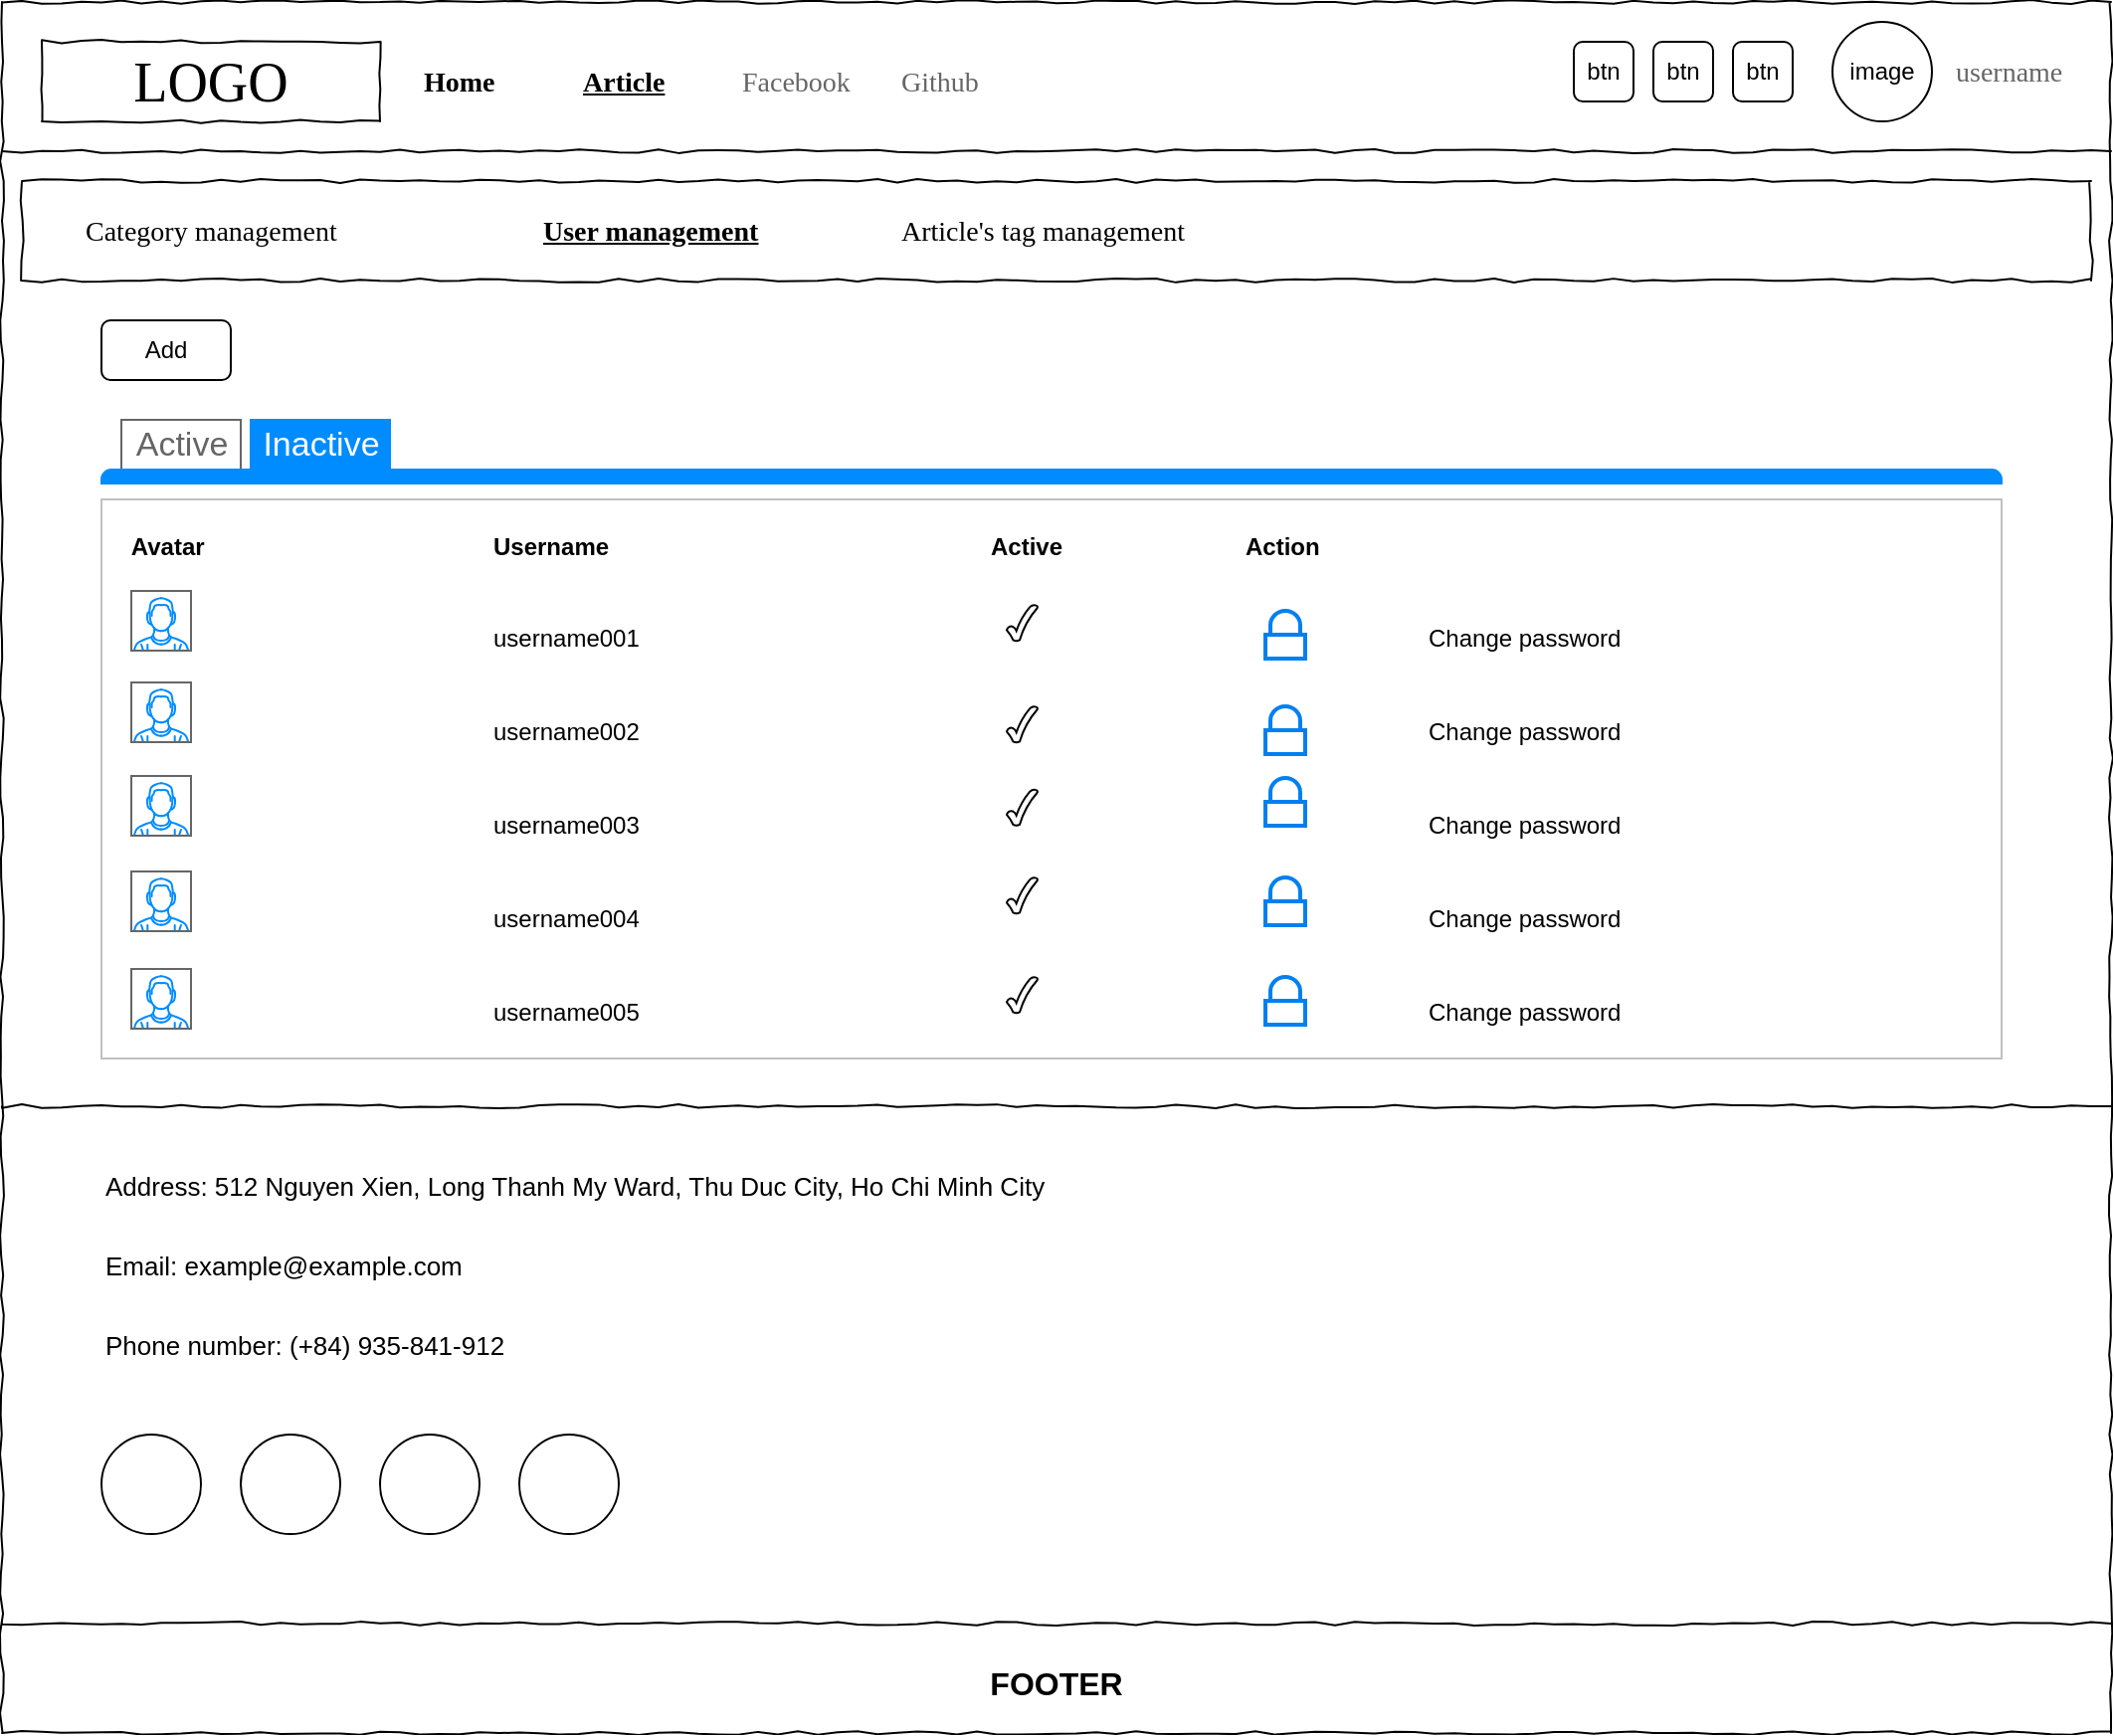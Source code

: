 <mxfile version="20.6.2" type="device"><diagram name="Page-1" id="03018318-947c-dd8e-b7a3-06fadd420f32"><mxGraphModel dx="1531" dy="1464" grid="1" gridSize="10" guides="1" tooltips="1" connect="1" arrows="1" fold="1" page="1" pageScale="1" pageWidth="1169" pageHeight="827" background="none" math="0" shadow="0"><root><mxCell id="0"/><mxCell id="1" parent="0"/><mxCell id="677b7b8949515195-1" value="" style="whiteSpace=wrap;html=1;rounded=0;shadow=0;labelBackgroundColor=none;strokeColor=#000000;strokeWidth=1;fillColor=none;fontFamily=Verdana;fontSize=12;fontColor=#000000;align=center;comic=1;" parent="1" vertex="1"><mxGeometry x="55" y="30" width="1060" height="870" as="geometry"/></mxCell><mxCell id="677b7b8949515195-2" value="LOGO" style="whiteSpace=wrap;html=1;rounded=0;shadow=0;labelBackgroundColor=none;strokeWidth=1;fontFamily=Verdana;fontSize=28;align=center;comic=1;" parent="1" vertex="1"><mxGeometry x="75" y="50" width="170" height="40" as="geometry"/></mxCell><mxCell id="677b7b8949515195-4" value="Home" style="text;html=1;points=[];align=left;verticalAlign=top;spacingTop=-4;fontSize=14;fontFamily=Verdana;fontStyle=1" parent="1" vertex="1"><mxGeometry x="265" y="60" width="60" height="20" as="geometry"/></mxCell><mxCell id="677b7b8949515195-5" value="Article" style="text;html=1;points=[];align=left;verticalAlign=top;spacingTop=-4;fontSize=14;fontFamily=Verdana;fontStyle=5" parent="1" vertex="1"><mxGeometry x="345" y="60" width="60" height="20" as="geometry"/></mxCell><mxCell id="677b7b8949515195-7" value="Github" style="text;html=1;points=[];align=left;verticalAlign=top;spacingTop=-4;fontSize=14;fontFamily=Verdana;fontColor=#666666;" parent="1" vertex="1"><mxGeometry x="505" y="60" width="60" height="20" as="geometry"/></mxCell><mxCell id="677b7b8949515195-9" value="" style="line;strokeWidth=1;html=1;rounded=0;shadow=0;labelBackgroundColor=none;fillColor=none;fontFamily=Verdana;fontSize=14;fontColor=#000000;align=center;comic=1;" parent="1" vertex="1"><mxGeometry x="55" y="100" width="1060" height="10" as="geometry"/></mxCell><mxCell id="677b7b8949515195-10" value="" style="whiteSpace=wrap;html=1;rounded=0;shadow=0;labelBackgroundColor=none;strokeWidth=1;fillColor=none;fontFamily=Verdana;fontSize=12;align=center;comic=1;" parent="1" vertex="1"><mxGeometry x="65" y="120" width="1040" height="50" as="geometry"/></mxCell><mxCell id="677b7b8949515195-11" value="Category management" style="text;html=1;points=[];align=left;verticalAlign=top;spacingTop=-4;fontSize=14;fontFamily=Verdana;fontStyle=0" parent="1" vertex="1"><mxGeometry x="95" y="135" width="60" height="20" as="geometry"/></mxCell><mxCell id="677b7b8949515195-12" value="User management" style="text;html=1;points=[];align=left;verticalAlign=top;spacingTop=-4;fontSize=14;fontFamily=Verdana;fontStyle=5" parent="1" vertex="1"><mxGeometry x="325" y="135" width="60" height="20" as="geometry"/></mxCell><mxCell id="677b7b8949515195-13" value="Article's tag management" style="text;html=1;points=[];align=left;verticalAlign=top;spacingTop=-4;fontSize=14;fontFamily=Verdana" parent="1" vertex="1"><mxGeometry x="505" y="135" width="60" height="20" as="geometry"/></mxCell><mxCell id="m5TlFS0VJs0P4WN3rbQY-3" value="&lt;span style=&quot;&quot;&gt;image&lt;/span&gt;" style="ellipse;whiteSpace=wrap;html=1;aspect=fixed;fontColor=#000000;labelBackgroundColor=#FFFFFF;fillColor=none;" parent="1" vertex="1"><mxGeometry x="975" y="40" width="50" height="50" as="geometry"/></mxCell><mxCell id="m5TlFS0VJs0P4WN3rbQY-1" value="Facebook" style="text;html=1;points=[];align=left;verticalAlign=top;spacingTop=-4;fontSize=14;fontFamily=Verdana;fontColor=#666666;" parent="1" vertex="1"><mxGeometry x="425" y="60" width="60" height="20" as="geometry"/></mxCell><mxCell id="m5TlFS0VJs0P4WN3rbQY-4" value="username" style="text;html=1;points=[];align=left;verticalAlign=top;spacingTop=-4;fontSize=14;fontFamily=Verdana;fontColor=#666666;" parent="1" vertex="1"><mxGeometry x="1035" y="55" width="60" height="20" as="geometry"/></mxCell><mxCell id="m5TlFS0VJs0P4WN3rbQY-28" value="" style="line;strokeWidth=1;html=1;rounded=0;shadow=0;labelBackgroundColor=none;fillColor=none;fontFamily=Verdana;fontSize=14;fontColor=#000000;align=center;comic=1;" parent="1" vertex="1"><mxGeometry x="55" y="580" width="1060" height="10" as="geometry"/></mxCell><mxCell id="m5TlFS0VJs0P4WN3rbQY-29" value="" style="line;strokeWidth=1;html=1;rounded=0;shadow=0;labelBackgroundColor=none;fillColor=none;fontFamily=Verdana;fontSize=14;fontColor=#000000;align=center;comic=1;" parent="1" vertex="1"><mxGeometry x="55" y="840" width="1060" height="10" as="geometry"/></mxCell><mxCell id="m5TlFS0VJs0P4WN3rbQY-30" value="" style="ellipse;whiteSpace=wrap;html=1;aspect=fixed;labelBackgroundColor=none;fontSize=18;fontColor=default;fillColor=none;" parent="1" vertex="1"><mxGeometry x="105" y="750" width="50" height="50" as="geometry"/></mxCell><mxCell id="m5TlFS0VJs0P4WN3rbQY-31" value="" style="ellipse;whiteSpace=wrap;html=1;aspect=fixed;labelBackgroundColor=none;fontSize=18;fontColor=default;fillColor=none;" parent="1" vertex="1"><mxGeometry x="175" y="750" width="50" height="50" as="geometry"/></mxCell><mxCell id="m5TlFS0VJs0P4WN3rbQY-32" value="" style="ellipse;whiteSpace=wrap;html=1;aspect=fixed;labelBackgroundColor=none;fontSize=18;fontColor=default;fillColor=none;" parent="1" vertex="1"><mxGeometry x="315" y="750" width="50" height="50" as="geometry"/></mxCell><mxCell id="m5TlFS0VJs0P4WN3rbQY-33" value="" style="ellipse;whiteSpace=wrap;html=1;aspect=fixed;labelBackgroundColor=none;fontSize=18;fontColor=default;fillColor=none;" parent="1" vertex="1"><mxGeometry x="245" y="750" width="50" height="50" as="geometry"/></mxCell><mxCell id="m5TlFS0VJs0P4WN3rbQY-34" value="Address: 512 Nguyen Xien, Long Thanh My Ward, Thu Duc City, Ho Chi Minh City" style="text;html=1;strokeColor=none;fillColor=none;align=left;verticalAlign=middle;whiteSpace=wrap;rounded=0;labelBackgroundColor=none;fontSize=13;fontColor=default;" parent="1" vertex="1"><mxGeometry x="105" y="610" width="780" height="30" as="geometry"/></mxCell><mxCell id="m5TlFS0VJs0P4WN3rbQY-35" value="Email: example@example.com" style="text;html=1;strokeColor=none;fillColor=none;align=left;verticalAlign=middle;whiteSpace=wrap;rounded=0;labelBackgroundColor=none;fontSize=13;fontColor=default;" parent="1" vertex="1"><mxGeometry x="105" y="650" width="780" height="30" as="geometry"/></mxCell><mxCell id="m5TlFS0VJs0P4WN3rbQY-36" value="Phone number: (+84) 935-841-912" style="text;html=1;strokeColor=none;fillColor=none;align=left;verticalAlign=middle;whiteSpace=wrap;rounded=0;labelBackgroundColor=none;fontSize=13;fontColor=default;" parent="1" vertex="1"><mxGeometry x="105" y="690" width="780" height="30" as="geometry"/></mxCell><mxCell id="m5TlFS0VJs0P4WN3rbQY-37" value="FOOTER" style="text;html=1;strokeColor=none;fillColor=none;align=center;verticalAlign=middle;whiteSpace=wrap;rounded=0;labelBackgroundColor=none;fontSize=16;fontColor=default;fontStyle=1" parent="1" vertex="1"><mxGeometry x="555" y="860" width="60" height="30" as="geometry"/></mxCell><mxCell id="y3OLTXR0EDxjqYJ4_taz-1" value="btn" style="rounded=1;whiteSpace=wrap;html=1;" parent="1" vertex="1"><mxGeometry x="925" y="50" width="30" height="30" as="geometry"/></mxCell><mxCell id="y3OLTXR0EDxjqYJ4_taz-4" value="btn" style="rounded=1;whiteSpace=wrap;html=1;" parent="1" vertex="1"><mxGeometry x="885" y="50" width="30" height="30" as="geometry"/></mxCell><mxCell id="y3OLTXR0EDxjqYJ4_taz-5" value="btn" style="rounded=1;whiteSpace=wrap;html=1;" parent="1" vertex="1"><mxGeometry x="845" y="50" width="30" height="30" as="geometry"/></mxCell><mxCell id="HlGANtT1pialSmhIvG0--11" value="" style="childLayout=tableLayout;recursiveResize=0;shadow=0;fillColor=none;strokeColor=#C0C0C0;" parent="1" vertex="1"><mxGeometry x="105" y="280" width="955" height="281" as="geometry"/></mxCell><mxCell id="HlGANtT1pialSmhIvG0--12" value="" style="shape=tableRow;horizontal=0;startSize=0;swimlaneHead=0;swimlaneBody=0;top=0;left=0;bottom=0;right=0;dropTarget=0;collapsible=0;recursiveResize=0;expand=0;fontStyle=0;fillColor=none;" parent="HlGANtT1pialSmhIvG0--11" vertex="1"><mxGeometry width="955" height="47" as="geometry"/></mxCell><mxCell id="HlGANtT1pialSmhIvG0--13" value="&amp;nbsp; &amp;nbsp; Avatar" style="connectable=0;recursiveResize=0;strokeColor=none;fillColor=none;align=left;whiteSpace=wrap;html=1;fontStyle=1" parent="HlGANtT1pialSmhIvG0--12" vertex="1"><mxGeometry width="195" height="47" as="geometry"><mxRectangle width="195" height="47" as="alternateBounds"/></mxGeometry></mxCell><mxCell id="HlGANtT1pialSmhIvG0--14" value="Username" style="connectable=0;recursiveResize=0;strokeColor=none;fillColor=none;align=left;whiteSpace=wrap;html=1;fontStyle=1" parent="HlGANtT1pialSmhIvG0--12" vertex="1"><mxGeometry x="195" width="250" height="47" as="geometry"><mxRectangle width="250" height="47" as="alternateBounds"/></mxGeometry></mxCell><mxCell id="HlGANtT1pialSmhIvG0--15" value="Active" style="connectable=0;recursiveResize=0;strokeColor=none;fillColor=none;align=left;whiteSpace=wrap;html=1;fontStyle=1" parent="HlGANtT1pialSmhIvG0--12" vertex="1"><mxGeometry x="445" width="128" height="47" as="geometry"><mxRectangle width="128" height="47" as="alternateBounds"/></mxGeometry></mxCell><mxCell id="3bO5ryuiqfTbRtgTmYdc-7" value="Action" style="connectable=0;recursiveResize=0;strokeColor=none;fillColor=none;align=left;whiteSpace=wrap;html=1;fontStyle=1" parent="HlGANtT1pialSmhIvG0--12" vertex="1"><mxGeometry x="573" width="92" height="47" as="geometry"><mxRectangle width="92" height="47" as="alternateBounds"/></mxGeometry></mxCell><mxCell id="3bO5ryuiqfTbRtgTmYdc-1" style="connectable=0;recursiveResize=0;strokeColor=none;fillColor=none;align=left;whiteSpace=wrap;html=1;fontStyle=1" parent="HlGANtT1pialSmhIvG0--12" vertex="1"><mxGeometry x="665" width="290" height="47" as="geometry"><mxRectangle width="290" height="47" as="alternateBounds"/></mxGeometry></mxCell><mxCell id="HlGANtT1pialSmhIvG0--16" style="shape=tableRow;horizontal=0;startSize=0;swimlaneHead=0;swimlaneBody=0;top=0;left=0;bottom=0;right=0;dropTarget=0;collapsible=0;recursiveResize=0;expand=0;fontStyle=0;fillColor=none;" parent="HlGANtT1pialSmhIvG0--11" vertex="1"><mxGeometry y="47" width="955" height="46" as="geometry"/></mxCell><mxCell id="HlGANtT1pialSmhIvG0--17" value="" style="connectable=0;recursiveResize=0;strokeColor=none;fillColor=none;align=left;whiteSpace=wrap;html=1;" parent="HlGANtT1pialSmhIvG0--16" vertex="1"><mxGeometry width="195" height="46" as="geometry"><mxRectangle width="195" height="46" as="alternateBounds"/></mxGeometry></mxCell><mxCell id="HlGANtT1pialSmhIvG0--18" value="username001" style="connectable=0;recursiveResize=0;strokeColor=none;fillColor=none;align=left;whiteSpace=wrap;html=1;" parent="HlGANtT1pialSmhIvG0--16" vertex="1"><mxGeometry x="195" width="250" height="46" as="geometry"><mxRectangle width="250" height="46" as="alternateBounds"/></mxGeometry></mxCell><mxCell id="HlGANtT1pialSmhIvG0--19" value="" style="connectable=0;recursiveResize=0;strokeColor=none;fillColor=none;align=left;whiteSpace=wrap;html=1;" parent="HlGANtT1pialSmhIvG0--16" vertex="1"><mxGeometry x="445" width="128" height="46" as="geometry"><mxRectangle width="128" height="46" as="alternateBounds"/></mxGeometry></mxCell><mxCell id="3bO5ryuiqfTbRtgTmYdc-8" style="connectable=0;recursiveResize=0;strokeColor=none;fillColor=none;align=left;whiteSpace=wrap;html=1;" parent="HlGANtT1pialSmhIvG0--16" vertex="1"><mxGeometry x="573" width="92" height="46" as="geometry"><mxRectangle width="92" height="46" as="alternateBounds"/></mxGeometry></mxCell><mxCell id="3bO5ryuiqfTbRtgTmYdc-2" value="Change password" style="connectable=0;recursiveResize=0;strokeColor=none;fillColor=none;align=left;whiteSpace=wrap;html=1;" parent="HlGANtT1pialSmhIvG0--16" vertex="1"><mxGeometry x="665" width="290" height="46" as="geometry"><mxRectangle width="290" height="46" as="alternateBounds"/></mxGeometry></mxCell><mxCell id="HlGANtT1pialSmhIvG0--20" style="shape=tableRow;horizontal=0;startSize=0;swimlaneHead=0;swimlaneBody=0;top=0;left=0;bottom=0;right=0;dropTarget=0;collapsible=0;recursiveResize=0;expand=0;fontStyle=0;fillColor=none;" parent="HlGANtT1pialSmhIvG0--11" vertex="1"><mxGeometry y="93" width="955" height="47" as="geometry"/></mxCell><mxCell id="HlGANtT1pialSmhIvG0--21" value="" style="connectable=0;recursiveResize=0;strokeColor=none;fillColor=none;align=left;whiteSpace=wrap;html=1;" parent="HlGANtT1pialSmhIvG0--20" vertex="1"><mxGeometry width="195" height="47" as="geometry"><mxRectangle width="195" height="47" as="alternateBounds"/></mxGeometry></mxCell><mxCell id="HlGANtT1pialSmhIvG0--22" value="username002" style="connectable=0;recursiveResize=0;strokeColor=none;fillColor=none;align=left;whiteSpace=wrap;html=1;" parent="HlGANtT1pialSmhIvG0--20" vertex="1"><mxGeometry x="195" width="250" height="47" as="geometry"><mxRectangle width="250" height="47" as="alternateBounds"/></mxGeometry></mxCell><mxCell id="HlGANtT1pialSmhIvG0--23" value="" style="connectable=0;recursiveResize=0;strokeColor=none;fillColor=none;align=left;whiteSpace=wrap;html=1;" parent="HlGANtT1pialSmhIvG0--20" vertex="1"><mxGeometry x="445" width="128" height="47" as="geometry"><mxRectangle width="128" height="47" as="alternateBounds"/></mxGeometry></mxCell><mxCell id="3bO5ryuiqfTbRtgTmYdc-9" style="connectable=0;recursiveResize=0;strokeColor=none;fillColor=none;align=left;whiteSpace=wrap;html=1;" parent="HlGANtT1pialSmhIvG0--20" vertex="1"><mxGeometry x="573" width="92" height="47" as="geometry"><mxRectangle width="92" height="47" as="alternateBounds"/></mxGeometry></mxCell><mxCell id="3bO5ryuiqfTbRtgTmYdc-3" value="Change password" style="connectable=0;recursiveResize=0;strokeColor=none;fillColor=none;align=left;whiteSpace=wrap;html=1;" parent="HlGANtT1pialSmhIvG0--20" vertex="1"><mxGeometry x="665" width="290" height="47" as="geometry"><mxRectangle width="290" height="47" as="alternateBounds"/></mxGeometry></mxCell><mxCell id="HlGANtT1pialSmhIvG0--28" style="shape=tableRow;horizontal=0;startSize=0;swimlaneHead=0;swimlaneBody=0;top=0;left=0;bottom=0;right=0;dropTarget=0;collapsible=0;recursiveResize=0;expand=0;fontStyle=0;fillColor=none;" parent="HlGANtT1pialSmhIvG0--11" vertex="1"><mxGeometry y="140" width="955" height="47" as="geometry"/></mxCell><mxCell id="HlGANtT1pialSmhIvG0--29" value="" style="connectable=0;recursiveResize=0;strokeColor=none;fillColor=none;align=left;whiteSpace=wrap;html=1;" parent="HlGANtT1pialSmhIvG0--28" vertex="1"><mxGeometry width="195" height="47" as="geometry"><mxRectangle width="195" height="47" as="alternateBounds"/></mxGeometry></mxCell><mxCell id="HlGANtT1pialSmhIvG0--30" value="username003" style="connectable=0;recursiveResize=0;strokeColor=none;fillColor=none;align=left;whiteSpace=wrap;html=1;" parent="HlGANtT1pialSmhIvG0--28" vertex="1"><mxGeometry x="195" width="250" height="47" as="geometry"><mxRectangle width="250" height="47" as="alternateBounds"/></mxGeometry></mxCell><mxCell id="HlGANtT1pialSmhIvG0--31" value="" style="connectable=0;recursiveResize=0;strokeColor=none;fillColor=none;align=left;whiteSpace=wrap;html=1;" parent="HlGANtT1pialSmhIvG0--28" vertex="1"><mxGeometry x="445" width="128" height="47" as="geometry"><mxRectangle width="128" height="47" as="alternateBounds"/></mxGeometry></mxCell><mxCell id="3bO5ryuiqfTbRtgTmYdc-10" style="connectable=0;recursiveResize=0;strokeColor=none;fillColor=none;align=left;whiteSpace=wrap;html=1;" parent="HlGANtT1pialSmhIvG0--28" vertex="1"><mxGeometry x="573" width="92" height="47" as="geometry"><mxRectangle width="92" height="47" as="alternateBounds"/></mxGeometry></mxCell><mxCell id="3bO5ryuiqfTbRtgTmYdc-4" value="Change password" style="connectable=0;recursiveResize=0;strokeColor=none;fillColor=none;align=left;whiteSpace=wrap;html=1;" parent="HlGANtT1pialSmhIvG0--28" vertex="1"><mxGeometry x="665" width="290" height="47" as="geometry"><mxRectangle width="290" height="47" as="alternateBounds"/></mxGeometry></mxCell><mxCell id="HlGANtT1pialSmhIvG0--32" style="shape=tableRow;horizontal=0;startSize=0;swimlaneHead=0;swimlaneBody=0;top=0;left=0;bottom=0;right=0;dropTarget=0;collapsible=0;recursiveResize=0;expand=0;fontStyle=0;fillColor=none;" parent="HlGANtT1pialSmhIvG0--11" vertex="1"><mxGeometry y="187" width="955" height="47" as="geometry"/></mxCell><mxCell id="HlGANtT1pialSmhIvG0--33" value="" style="connectable=0;recursiveResize=0;strokeColor=none;fillColor=none;align=left;whiteSpace=wrap;html=1;" parent="HlGANtT1pialSmhIvG0--32" vertex="1"><mxGeometry width="195" height="47" as="geometry"><mxRectangle width="195" height="47" as="alternateBounds"/></mxGeometry></mxCell><mxCell id="HlGANtT1pialSmhIvG0--34" value="username004" style="connectable=0;recursiveResize=0;strokeColor=none;fillColor=none;align=left;whiteSpace=wrap;html=1;" parent="HlGANtT1pialSmhIvG0--32" vertex="1"><mxGeometry x="195" width="250" height="47" as="geometry"><mxRectangle width="250" height="47" as="alternateBounds"/></mxGeometry></mxCell><mxCell id="HlGANtT1pialSmhIvG0--35" value="" style="connectable=0;recursiveResize=0;strokeColor=none;fillColor=none;align=left;whiteSpace=wrap;html=1;" parent="HlGANtT1pialSmhIvG0--32" vertex="1"><mxGeometry x="445" width="128" height="47" as="geometry"><mxRectangle width="128" height="47" as="alternateBounds"/></mxGeometry></mxCell><mxCell id="3bO5ryuiqfTbRtgTmYdc-11" style="connectable=0;recursiveResize=0;strokeColor=none;fillColor=none;align=left;whiteSpace=wrap;html=1;" parent="HlGANtT1pialSmhIvG0--32" vertex="1"><mxGeometry x="573" width="92" height="47" as="geometry"><mxRectangle width="92" height="47" as="alternateBounds"/></mxGeometry></mxCell><mxCell id="3bO5ryuiqfTbRtgTmYdc-5" value="Change password" style="connectable=0;recursiveResize=0;strokeColor=none;fillColor=none;align=left;whiteSpace=wrap;html=1;" parent="HlGANtT1pialSmhIvG0--32" vertex="1"><mxGeometry x="665" width="290" height="47" as="geometry"><mxRectangle width="290" height="47" as="alternateBounds"/></mxGeometry></mxCell><mxCell id="HlGANtT1pialSmhIvG0--36" style="shape=tableRow;horizontal=0;startSize=0;swimlaneHead=0;swimlaneBody=0;top=0;left=0;bottom=0;right=0;dropTarget=0;collapsible=0;recursiveResize=0;expand=0;fontStyle=0;fillColor=none;" parent="HlGANtT1pialSmhIvG0--11" vertex="1"><mxGeometry y="234" width="955" height="47" as="geometry"/></mxCell><mxCell id="HlGANtT1pialSmhIvG0--37" value="" style="connectable=0;recursiveResize=0;strokeColor=none;fillColor=none;align=left;whiteSpace=wrap;html=1;" parent="HlGANtT1pialSmhIvG0--36" vertex="1"><mxGeometry width="195" height="47" as="geometry"><mxRectangle width="195" height="47" as="alternateBounds"/></mxGeometry></mxCell><mxCell id="HlGANtT1pialSmhIvG0--38" value="username005" style="connectable=0;recursiveResize=0;strokeColor=none;fillColor=none;align=left;whiteSpace=wrap;html=1;" parent="HlGANtT1pialSmhIvG0--36" vertex="1"><mxGeometry x="195" width="250" height="47" as="geometry"><mxRectangle width="250" height="47" as="alternateBounds"/></mxGeometry></mxCell><mxCell id="HlGANtT1pialSmhIvG0--39" value="" style="connectable=0;recursiveResize=0;strokeColor=none;fillColor=none;align=left;whiteSpace=wrap;html=1;" parent="HlGANtT1pialSmhIvG0--36" vertex="1"><mxGeometry x="445" width="128" height="47" as="geometry"><mxRectangle width="128" height="47" as="alternateBounds"/></mxGeometry></mxCell><mxCell id="3bO5ryuiqfTbRtgTmYdc-12" style="connectable=0;recursiveResize=0;strokeColor=none;fillColor=none;align=left;whiteSpace=wrap;html=1;" parent="HlGANtT1pialSmhIvG0--36" vertex="1"><mxGeometry x="573" width="92" height="47" as="geometry"><mxRectangle width="92" height="47" as="alternateBounds"/></mxGeometry></mxCell><mxCell id="3bO5ryuiqfTbRtgTmYdc-6" value="Change password" style="connectable=0;recursiveResize=0;strokeColor=none;fillColor=none;align=left;whiteSpace=wrap;html=1;" parent="HlGANtT1pialSmhIvG0--36" vertex="1"><mxGeometry x="665" width="290" height="47" as="geometry"><mxRectangle width="290" height="47" as="alternateBounds"/></mxGeometry></mxCell><mxCell id="HlGANtT1pialSmhIvG0--24" value="Add" style="rounded=1;whiteSpace=wrap;html=1;" parent="1" vertex="1"><mxGeometry x="105" y="190" width="65" height="30" as="geometry"/></mxCell><mxCell id="3bO5ryuiqfTbRtgTmYdc-13" value="" style="verticalLabelPosition=bottom;shadow=0;dashed=0;align=center;html=1;verticalAlign=top;strokeWidth=1;shape=mxgraph.mockup.containers.userMale;strokeColor=#666666;strokeColor2=#008cff;" parent="1" vertex="1"><mxGeometry x="120" y="326" width="30" height="30" as="geometry"/></mxCell><mxCell id="3bO5ryuiqfTbRtgTmYdc-15" value="" style="verticalLabelPosition=bottom;shadow=0;dashed=0;align=center;html=1;verticalAlign=top;strokeWidth=1;shape=mxgraph.mockup.containers.userMale;strokeColor=#666666;strokeColor2=#008cff;" parent="1" vertex="1"><mxGeometry x="120" y="372" width="30" height="30" as="geometry"/></mxCell><mxCell id="3bO5ryuiqfTbRtgTmYdc-16" value="" style="verticalLabelPosition=bottom;shadow=0;dashed=0;align=center;html=1;verticalAlign=top;strokeWidth=1;shape=mxgraph.mockup.containers.userMale;strokeColor=#666666;strokeColor2=#008cff;" parent="1" vertex="1"><mxGeometry x="120" y="419" width="30" height="30" as="geometry"/></mxCell><mxCell id="3bO5ryuiqfTbRtgTmYdc-17" value="" style="verticalLabelPosition=bottom;shadow=0;dashed=0;align=center;html=1;verticalAlign=top;strokeWidth=1;shape=mxgraph.mockup.containers.userMale;strokeColor=#666666;strokeColor2=#008cff;" parent="1" vertex="1"><mxGeometry x="120" y="467" width="30" height="30" as="geometry"/></mxCell><mxCell id="3bO5ryuiqfTbRtgTmYdc-18" value="" style="verticalLabelPosition=bottom;shadow=0;dashed=0;align=center;html=1;verticalAlign=top;strokeWidth=1;shape=mxgraph.mockup.containers.userMale;strokeColor=#666666;strokeColor2=#008cff;" parent="1" vertex="1"><mxGeometry x="120" y="516" width="30" height="30" as="geometry"/></mxCell><mxCell id="3bO5ryuiqfTbRtgTmYdc-19" value="" style="html=1;verticalLabelPosition=bottom;align=center;labelBackgroundColor=#ffffff;verticalAlign=top;strokeWidth=2;strokeColor=#0080F0;shadow=0;dashed=0;shape=mxgraph.ios7.icons.locked;" parent="1" vertex="1"><mxGeometry x="690" y="336" width="20" height="24" as="geometry"/></mxCell><mxCell id="3bO5ryuiqfTbRtgTmYdc-21" value="" style="strokeWidth=1;shadow=0;dashed=0;align=center;html=1;shape=mxgraph.mockup.containers.marginRect2;rectMarginTop=32;strokeColor=#666666;gradientColor=none;" parent="1" vertex="1"><mxGeometry x="105" y="240" width="955" height="30" as="geometry"/></mxCell><mxCell id="3bO5ryuiqfTbRtgTmYdc-22" value="Active" style="strokeColor=inherit;fillColor=inherit;gradientColor=inherit;strokeWidth=1;shadow=0;dashed=0;align=center;html=1;shape=mxgraph.mockup.containers.rrect;rSize=0;fontSize=17;fontColor=#666666;gradientColor=none;" parent="3bO5ryuiqfTbRtgTmYdc-21" vertex="1"><mxGeometry width="60" height="25" relative="1" as="geometry"><mxPoint x="10" as="offset"/></mxGeometry></mxCell><mxCell id="3bO5ryuiqfTbRtgTmYdc-23" value="Inactive" style="strokeWidth=1;shadow=0;dashed=0;align=center;html=1;shape=mxgraph.mockup.containers.rrect;rSize=0;fontSize=17;fontColor=#ffffff;strokeColor=#008cff;fillColor=#008cff;" parent="3bO5ryuiqfTbRtgTmYdc-21" vertex="1"><mxGeometry width="70" height="25" relative="1" as="geometry"><mxPoint x="75" as="offset"/></mxGeometry></mxCell><mxCell id="3bO5ryuiqfTbRtgTmYdc-25" value="" style="strokeWidth=1;shadow=0;dashed=0;align=center;html=1;shape=mxgraph.mockup.containers.topButton;rSize=5;strokeColor=#008cff;fillColor=#008cff;gradientColor=none;resizeWidth=1;movable=0;deletable=1;" parent="3bO5ryuiqfTbRtgTmYdc-21" vertex="1"><mxGeometry width="955.0" height="7" relative="1" as="geometry"><mxPoint y="25" as="offset"/></mxGeometry></mxCell><mxCell id="3bO5ryuiqfTbRtgTmYdc-26" value="" style="html=1;verticalLabelPosition=bottom;align=center;labelBackgroundColor=#ffffff;verticalAlign=top;strokeWidth=2;strokeColor=#0080F0;shadow=0;dashed=0;shape=mxgraph.ios7.icons.locked;" parent="1" vertex="1"><mxGeometry x="690" y="384" width="20" height="24" as="geometry"/></mxCell><mxCell id="3bO5ryuiqfTbRtgTmYdc-27" value="" style="html=1;verticalLabelPosition=bottom;align=center;labelBackgroundColor=#ffffff;verticalAlign=top;strokeWidth=2;strokeColor=#0080F0;shadow=0;dashed=0;shape=mxgraph.ios7.icons.locked;" parent="1" vertex="1"><mxGeometry x="690" y="420" width="20" height="24" as="geometry"/></mxCell><mxCell id="3bO5ryuiqfTbRtgTmYdc-28" value="" style="html=1;verticalLabelPosition=bottom;align=center;labelBackgroundColor=#ffffff;verticalAlign=top;strokeWidth=2;strokeColor=#0080F0;shadow=0;dashed=0;shape=mxgraph.ios7.icons.locked;" parent="1" vertex="1"><mxGeometry x="690" y="470" width="20" height="24" as="geometry"/></mxCell><mxCell id="3bO5ryuiqfTbRtgTmYdc-29" value="" style="html=1;verticalLabelPosition=bottom;align=center;labelBackgroundColor=#ffffff;verticalAlign=top;strokeWidth=2;strokeColor=#0080F0;shadow=0;dashed=0;shape=mxgraph.ios7.icons.locked;" parent="1" vertex="1"><mxGeometry x="690" y="520" width="20" height="24" as="geometry"/></mxCell><mxCell id="nn7OiZmx-pqgVgavNZXv-1" value="" style="verticalLabelPosition=bottom;verticalAlign=top;html=1;shape=mxgraph.basic.tick" vertex="1" parent="1"><mxGeometry x="560" y="333" width="15.5" height="18.24" as="geometry"/></mxCell><mxCell id="nn7OiZmx-pqgVgavNZXv-39" value="" style="verticalLabelPosition=bottom;verticalAlign=top;html=1;shape=mxgraph.basic.tick" vertex="1" parent="1"><mxGeometry x="560" y="384" width="15.5" height="18.24" as="geometry"/></mxCell><mxCell id="nn7OiZmx-pqgVgavNZXv-112" value="" style="verticalLabelPosition=bottom;verticalAlign=top;html=1;shape=mxgraph.basic.tick" vertex="1" parent="1"><mxGeometry x="560" y="425.76" width="15.5" height="18.24" as="geometry"/></mxCell><mxCell id="nn7OiZmx-pqgVgavNZXv-149" value="" style="verticalLabelPosition=bottom;verticalAlign=top;html=1;shape=mxgraph.basic.tick" vertex="1" parent="1"><mxGeometry x="560" y="470" width="15.5" height="18.24" as="geometry"/></mxCell><mxCell id="nn7OiZmx-pqgVgavNZXv-150" value="" style="verticalLabelPosition=bottom;verticalAlign=top;html=1;shape=mxgraph.basic.tick" vertex="1" parent="1"><mxGeometry x="560" y="520" width="15.5" height="18.24" as="geometry"/></mxCell></root></mxGraphModel></diagram></mxfile>